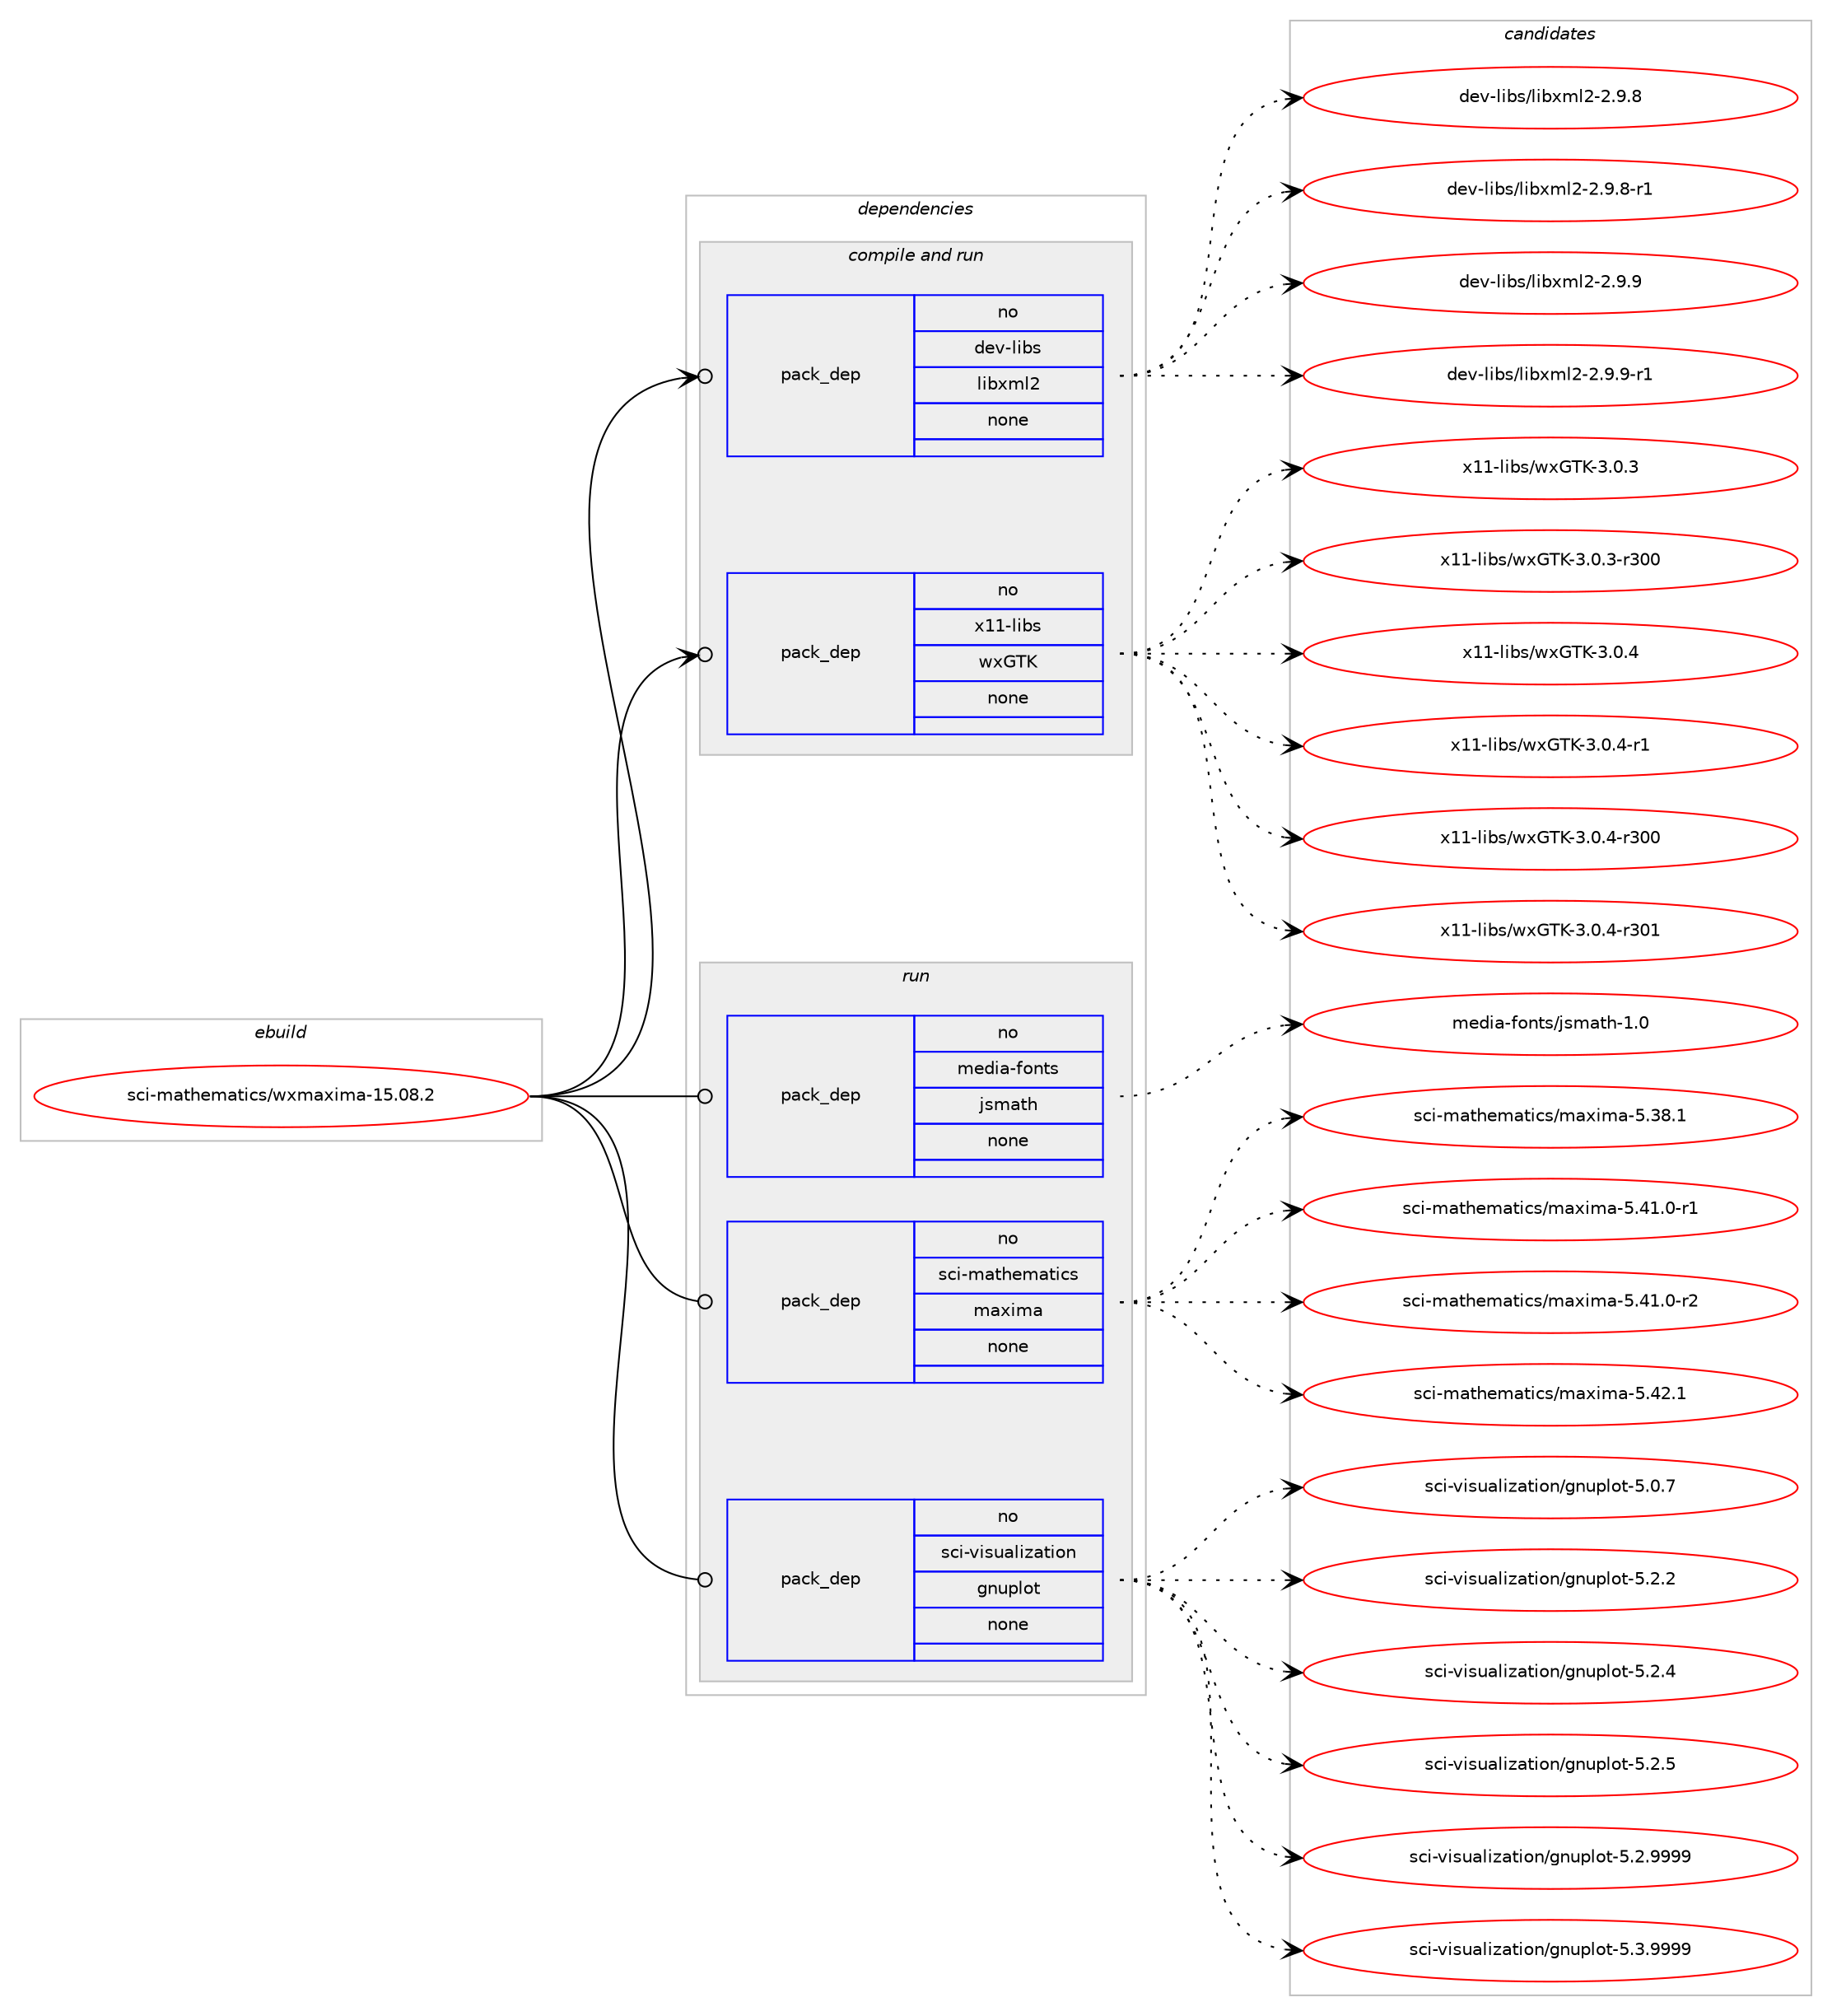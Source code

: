 digraph prolog {

# *************
# Graph options
# *************

newrank=true;
concentrate=true;
compound=true;
graph [rankdir=LR,fontname=Helvetica,fontsize=10,ranksep=1.5];#, ranksep=2.5, nodesep=0.2];
edge  [arrowhead=vee];
node  [fontname=Helvetica,fontsize=10];

# **********
# The ebuild
# **********

subgraph cluster_leftcol {
color=gray;
rank=same;
label=<<i>ebuild</i>>;
id [label="sci-mathematics/wxmaxima-15.08.2", color=red, width=4, href="../sci-mathematics/wxmaxima-15.08.2.svg"];
}

# ****************
# The dependencies
# ****************

subgraph cluster_midcol {
color=gray;
label=<<i>dependencies</i>>;
subgraph cluster_compile {
fillcolor="#eeeeee";
style=filled;
label=<<i>compile</i>>;
}
subgraph cluster_compileandrun {
fillcolor="#eeeeee";
style=filled;
label=<<i>compile and run</i>>;
subgraph pack1216776 {
dependency1699455 [label=<<TABLE BORDER="0" CELLBORDER="1" CELLSPACING="0" CELLPADDING="4" WIDTH="220"><TR><TD ROWSPAN="6" CELLPADDING="30">pack_dep</TD></TR><TR><TD WIDTH="110">no</TD></TR><TR><TD>dev-libs</TD></TR><TR><TD>libxml2</TD></TR><TR><TD>none</TD></TR><TR><TD></TD></TR></TABLE>>, shape=none, color=blue];
}
id:e -> dependency1699455:w [weight=20,style="solid",arrowhead="odotvee"];
subgraph pack1216777 {
dependency1699456 [label=<<TABLE BORDER="0" CELLBORDER="1" CELLSPACING="0" CELLPADDING="4" WIDTH="220"><TR><TD ROWSPAN="6" CELLPADDING="30">pack_dep</TD></TR><TR><TD WIDTH="110">no</TD></TR><TR><TD>x11-libs</TD></TR><TR><TD>wxGTK</TD></TR><TR><TD>none</TD></TR><TR><TD></TD></TR></TABLE>>, shape=none, color=blue];
}
id:e -> dependency1699456:w [weight=20,style="solid",arrowhead="odotvee"];
}
subgraph cluster_run {
fillcolor="#eeeeee";
style=filled;
label=<<i>run</i>>;
subgraph pack1216778 {
dependency1699457 [label=<<TABLE BORDER="0" CELLBORDER="1" CELLSPACING="0" CELLPADDING="4" WIDTH="220"><TR><TD ROWSPAN="6" CELLPADDING="30">pack_dep</TD></TR><TR><TD WIDTH="110">no</TD></TR><TR><TD>media-fonts</TD></TR><TR><TD>jsmath</TD></TR><TR><TD>none</TD></TR><TR><TD></TD></TR></TABLE>>, shape=none, color=blue];
}
id:e -> dependency1699457:w [weight=20,style="solid",arrowhead="odot"];
subgraph pack1216779 {
dependency1699458 [label=<<TABLE BORDER="0" CELLBORDER="1" CELLSPACING="0" CELLPADDING="4" WIDTH="220"><TR><TD ROWSPAN="6" CELLPADDING="30">pack_dep</TD></TR><TR><TD WIDTH="110">no</TD></TR><TR><TD>sci-mathematics</TD></TR><TR><TD>maxima</TD></TR><TR><TD>none</TD></TR><TR><TD></TD></TR></TABLE>>, shape=none, color=blue];
}
id:e -> dependency1699458:w [weight=20,style="solid",arrowhead="odot"];
subgraph pack1216780 {
dependency1699459 [label=<<TABLE BORDER="0" CELLBORDER="1" CELLSPACING="0" CELLPADDING="4" WIDTH="220"><TR><TD ROWSPAN="6" CELLPADDING="30">pack_dep</TD></TR><TR><TD WIDTH="110">no</TD></TR><TR><TD>sci-visualization</TD></TR><TR><TD>gnuplot</TD></TR><TR><TD>none</TD></TR><TR><TD></TD></TR></TABLE>>, shape=none, color=blue];
}
id:e -> dependency1699459:w [weight=20,style="solid",arrowhead="odot"];
}
}

# **************
# The candidates
# **************

subgraph cluster_choices {
rank=same;
color=gray;
label=<<i>candidates</i>>;

subgraph choice1216776 {
color=black;
nodesep=1;
choice1001011184510810598115471081059812010910850455046574656 [label="dev-libs/libxml2-2.9.8", color=red, width=4,href="../dev-libs/libxml2-2.9.8.svg"];
choice10010111845108105981154710810598120109108504550465746564511449 [label="dev-libs/libxml2-2.9.8-r1", color=red, width=4,href="../dev-libs/libxml2-2.9.8-r1.svg"];
choice1001011184510810598115471081059812010910850455046574657 [label="dev-libs/libxml2-2.9.9", color=red, width=4,href="../dev-libs/libxml2-2.9.9.svg"];
choice10010111845108105981154710810598120109108504550465746574511449 [label="dev-libs/libxml2-2.9.9-r1", color=red, width=4,href="../dev-libs/libxml2-2.9.9-r1.svg"];
dependency1699455:e -> choice1001011184510810598115471081059812010910850455046574656:w [style=dotted,weight="100"];
dependency1699455:e -> choice10010111845108105981154710810598120109108504550465746564511449:w [style=dotted,weight="100"];
dependency1699455:e -> choice1001011184510810598115471081059812010910850455046574657:w [style=dotted,weight="100"];
dependency1699455:e -> choice10010111845108105981154710810598120109108504550465746574511449:w [style=dotted,weight="100"];
}
subgraph choice1216777 {
color=black;
nodesep=1;
choice1204949451081059811547119120718475455146484651 [label="x11-libs/wxGTK-3.0.3", color=red, width=4,href="../x11-libs/wxGTK-3.0.3.svg"];
choice120494945108105981154711912071847545514648465145114514848 [label="x11-libs/wxGTK-3.0.3-r300", color=red, width=4,href="../x11-libs/wxGTK-3.0.3-r300.svg"];
choice1204949451081059811547119120718475455146484652 [label="x11-libs/wxGTK-3.0.4", color=red, width=4,href="../x11-libs/wxGTK-3.0.4.svg"];
choice12049494510810598115471191207184754551464846524511449 [label="x11-libs/wxGTK-3.0.4-r1", color=red, width=4,href="../x11-libs/wxGTK-3.0.4-r1.svg"];
choice120494945108105981154711912071847545514648465245114514848 [label="x11-libs/wxGTK-3.0.4-r300", color=red, width=4,href="../x11-libs/wxGTK-3.0.4-r300.svg"];
choice120494945108105981154711912071847545514648465245114514849 [label="x11-libs/wxGTK-3.0.4-r301", color=red, width=4,href="../x11-libs/wxGTK-3.0.4-r301.svg"];
dependency1699456:e -> choice1204949451081059811547119120718475455146484651:w [style=dotted,weight="100"];
dependency1699456:e -> choice120494945108105981154711912071847545514648465145114514848:w [style=dotted,weight="100"];
dependency1699456:e -> choice1204949451081059811547119120718475455146484652:w [style=dotted,weight="100"];
dependency1699456:e -> choice12049494510810598115471191207184754551464846524511449:w [style=dotted,weight="100"];
dependency1699456:e -> choice120494945108105981154711912071847545514648465245114514848:w [style=dotted,weight="100"];
dependency1699456:e -> choice120494945108105981154711912071847545514648465245114514849:w [style=dotted,weight="100"];
}
subgraph choice1216778 {
color=black;
nodesep=1;
choice1091011001059745102111110116115471061151099711610445494648 [label="media-fonts/jsmath-1.0", color=red, width=4,href="../media-fonts/jsmath-1.0.svg"];
dependency1699457:e -> choice1091011001059745102111110116115471061151099711610445494648:w [style=dotted,weight="100"];
}
subgraph choice1216779 {
color=black;
nodesep=1;
choice115991054510997116104101109971161059911547109971201051099745534651564649 [label="sci-mathematics/maxima-5.38.1", color=red, width=4,href="../sci-mathematics/maxima-5.38.1.svg"];
choice1159910545109971161041011099711610599115471099712010510997455346524946484511449 [label="sci-mathematics/maxima-5.41.0-r1", color=red, width=4,href="../sci-mathematics/maxima-5.41.0-r1.svg"];
choice1159910545109971161041011099711610599115471099712010510997455346524946484511450 [label="sci-mathematics/maxima-5.41.0-r2", color=red, width=4,href="../sci-mathematics/maxima-5.41.0-r2.svg"];
choice115991054510997116104101109971161059911547109971201051099745534652504649 [label="sci-mathematics/maxima-5.42.1", color=red, width=4,href="../sci-mathematics/maxima-5.42.1.svg"];
dependency1699458:e -> choice115991054510997116104101109971161059911547109971201051099745534651564649:w [style=dotted,weight="100"];
dependency1699458:e -> choice1159910545109971161041011099711610599115471099712010510997455346524946484511449:w [style=dotted,weight="100"];
dependency1699458:e -> choice1159910545109971161041011099711610599115471099712010510997455346524946484511450:w [style=dotted,weight="100"];
dependency1699458:e -> choice115991054510997116104101109971161059911547109971201051099745534652504649:w [style=dotted,weight="100"];
}
subgraph choice1216780 {
color=black;
nodesep=1;
choice1159910545118105115117971081051229711610511111047103110117112108111116455346484655 [label="sci-visualization/gnuplot-5.0.7", color=red, width=4,href="../sci-visualization/gnuplot-5.0.7.svg"];
choice1159910545118105115117971081051229711610511111047103110117112108111116455346504650 [label="sci-visualization/gnuplot-5.2.2", color=red, width=4,href="../sci-visualization/gnuplot-5.2.2.svg"];
choice1159910545118105115117971081051229711610511111047103110117112108111116455346504652 [label="sci-visualization/gnuplot-5.2.4", color=red, width=4,href="../sci-visualization/gnuplot-5.2.4.svg"];
choice1159910545118105115117971081051229711610511111047103110117112108111116455346504653 [label="sci-visualization/gnuplot-5.2.5", color=red, width=4,href="../sci-visualization/gnuplot-5.2.5.svg"];
choice1159910545118105115117971081051229711610511111047103110117112108111116455346504657575757 [label="sci-visualization/gnuplot-5.2.9999", color=red, width=4,href="../sci-visualization/gnuplot-5.2.9999.svg"];
choice1159910545118105115117971081051229711610511111047103110117112108111116455346514657575757 [label="sci-visualization/gnuplot-5.3.9999", color=red, width=4,href="../sci-visualization/gnuplot-5.3.9999.svg"];
dependency1699459:e -> choice1159910545118105115117971081051229711610511111047103110117112108111116455346484655:w [style=dotted,weight="100"];
dependency1699459:e -> choice1159910545118105115117971081051229711610511111047103110117112108111116455346504650:w [style=dotted,weight="100"];
dependency1699459:e -> choice1159910545118105115117971081051229711610511111047103110117112108111116455346504652:w [style=dotted,weight="100"];
dependency1699459:e -> choice1159910545118105115117971081051229711610511111047103110117112108111116455346504653:w [style=dotted,weight="100"];
dependency1699459:e -> choice1159910545118105115117971081051229711610511111047103110117112108111116455346504657575757:w [style=dotted,weight="100"];
dependency1699459:e -> choice1159910545118105115117971081051229711610511111047103110117112108111116455346514657575757:w [style=dotted,weight="100"];
}
}

}
